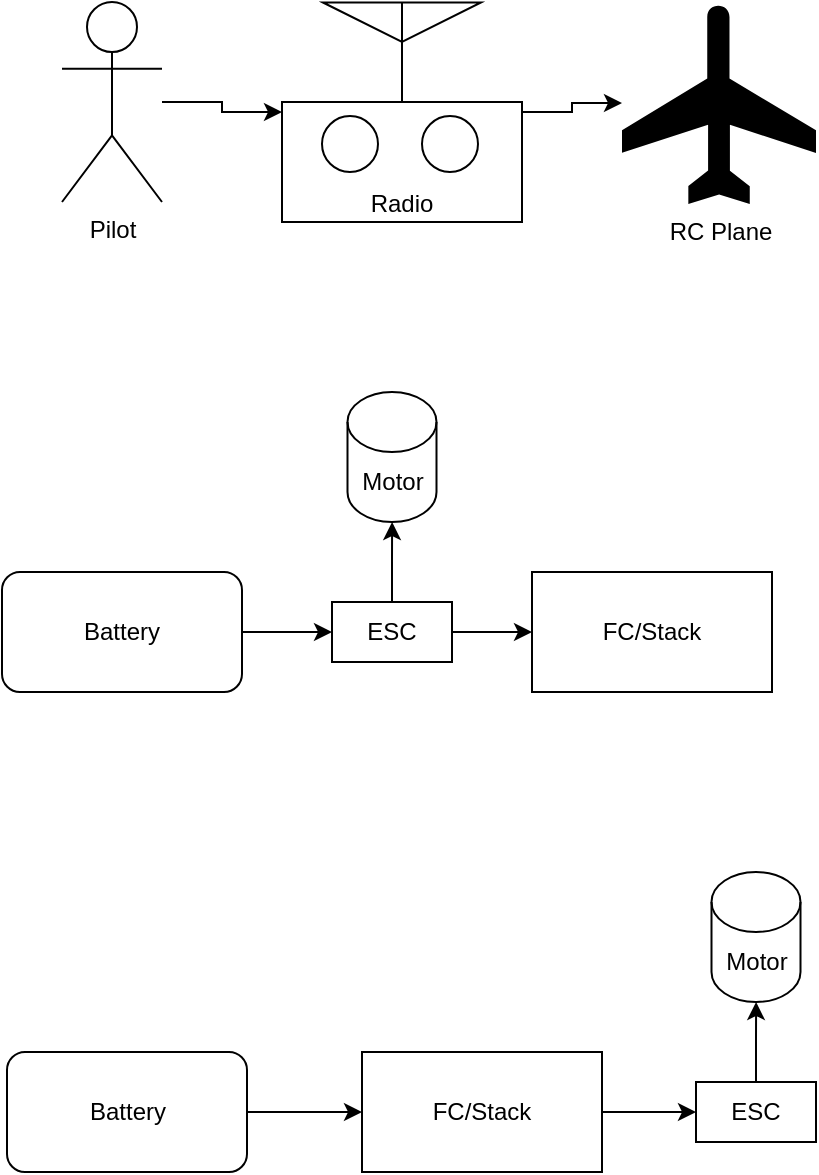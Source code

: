 <mxfile version="22.1.22" type="embed">
  <diagram id="23iRSUPoRavnBvh4doch" name="Page-1">
    <mxGraphModel dx="1321" dy="778" grid="1" gridSize="10" guides="1" tooltips="1" connect="1" arrows="1" fold="1" page="1" pageScale="1" pageWidth="827" pageHeight="1169" math="0" shadow="0">
      <root>
        <mxCell id="0" />
        <mxCell id="1" parent="0" />
        <mxCell id="30" value="" style="group" vertex="1" connectable="0" parent="1">
          <mxGeometry x="140" y="650" width="385" height="150" as="geometry" />
        </mxCell>
        <mxCell id="14" value="Battery" style="rounded=1;whiteSpace=wrap;html=1;" vertex="1" parent="30">
          <mxGeometry y="90" width="120" height="60" as="geometry" />
        </mxCell>
        <mxCell id="15" value="ESC" style="rounded=0;whiteSpace=wrap;html=1;" vertex="1" parent="30">
          <mxGeometry x="165" y="105" width="60" height="30" as="geometry" />
        </mxCell>
        <mxCell id="18" style="edgeStyle=orthogonalEdgeStyle;rounded=0;orthogonalLoop=1;jettySize=auto;html=1;exitX=1;exitY=0.5;exitDx=0;exitDy=0;entryX=0;entryY=0.5;entryDx=0;entryDy=0;" edge="1" parent="30" source="14" target="15">
          <mxGeometry relative="1" as="geometry" />
        </mxCell>
        <mxCell id="16" value="FC/Stack" style="rounded=0;whiteSpace=wrap;html=1;" vertex="1" parent="30">
          <mxGeometry x="265" y="90" width="120" height="60" as="geometry" />
        </mxCell>
        <mxCell id="19" value="" style="edgeStyle=orthogonalEdgeStyle;rounded=0;orthogonalLoop=1;jettySize=auto;html=1;" edge="1" parent="30" source="15" target="16">
          <mxGeometry relative="1" as="geometry" />
        </mxCell>
        <mxCell id="17" value="Motor" style="shape=cylinder3;whiteSpace=wrap;html=1;boundedLbl=1;backgroundOutline=1;size=15;" vertex="1" parent="30">
          <mxGeometry x="172.75" width="44.5" height="65" as="geometry" />
        </mxCell>
        <mxCell id="20" value="" style="edgeStyle=orthogonalEdgeStyle;rounded=0;orthogonalLoop=1;jettySize=auto;html=1;" edge="1" parent="30" source="15" target="17">
          <mxGeometry relative="1" as="geometry" />
        </mxCell>
        <mxCell id="31" value="" style="group" vertex="1" connectable="0" parent="1">
          <mxGeometry x="142.5" y="890" width="404.5" height="150" as="geometry" />
        </mxCell>
        <mxCell id="22" value="Battery" style="rounded=1;whiteSpace=wrap;html=1;" vertex="1" parent="31">
          <mxGeometry y="90" width="120" height="60" as="geometry" />
        </mxCell>
        <mxCell id="25" value="ESC" style="rounded=0;whiteSpace=wrap;html=1;" vertex="1" parent="31">
          <mxGeometry x="344.5" y="105" width="60" height="30" as="geometry" />
        </mxCell>
        <mxCell id="29" value="" style="edgeStyle=orthogonalEdgeStyle;rounded=0;orthogonalLoop=1;jettySize=auto;html=1;" edge="1" parent="31" source="26" target="25">
          <mxGeometry relative="1" as="geometry" />
        </mxCell>
        <mxCell id="26" value="FC/Stack" style="rounded=0;whiteSpace=wrap;html=1;" vertex="1" parent="31">
          <mxGeometry x="177.5" y="90" width="120" height="60" as="geometry" />
        </mxCell>
        <mxCell id="28" value="" style="edgeStyle=orthogonalEdgeStyle;rounded=0;orthogonalLoop=1;jettySize=auto;html=1;" edge="1" parent="31" source="22" target="26">
          <mxGeometry relative="1" as="geometry" />
        </mxCell>
        <mxCell id="27" value="Motor" style="shape=cylinder3;whiteSpace=wrap;html=1;boundedLbl=1;backgroundOutline=1;size=15;" vertex="1" parent="31">
          <mxGeometry x="352.25" width="44.5" height="65" as="geometry" />
        </mxCell>
        <mxCell id="24" value="" style="edgeStyle=orthogonalEdgeStyle;rounded=0;orthogonalLoop=1;jettySize=auto;html=1;" edge="1" source="25" target="27" parent="31">
          <mxGeometry relative="1" as="geometry" />
        </mxCell>
        <mxCell id="34" value="" style="group" vertex="1" connectable="0" parent="1">
          <mxGeometry x="170" y="455" width="377" height="110" as="geometry" />
        </mxCell>
        <mxCell id="2" value="RC Plane" style="shape=mxgraph.signs.transportation.airplane_6;html=1;pointerEvents=1;fillColor=#000000;strokeColor=none;verticalLabelPosition=bottom;verticalAlign=top;align=center;" vertex="1" parent="34">
          <mxGeometry x="280" width="97" height="101" as="geometry" />
        </mxCell>
        <mxCell id="5" value="Pilot" style="shape=umlActor;verticalLabelPosition=bottom;verticalAlign=top;html=1;outlineConnect=0;" vertex="1" parent="34">
          <mxGeometry width="50" height="100" as="geometry" />
        </mxCell>
        <mxCell id="33" value="" style="edgeStyle=orthogonalEdgeStyle;rounded=0;orthogonalLoop=1;jettySize=auto;html=1;" edge="1" parent="34" source="11" target="2">
          <mxGeometry relative="1" as="geometry" />
        </mxCell>
        <mxCell id="11" value="" style="group;movable=1;resizable=1;rotatable=1;deletable=1;editable=1;locked=0;connectable=1;" vertex="1" connectable="0" parent="34">
          <mxGeometry x="110" width="120" height="110" as="geometry" />
        </mxCell>
        <mxCell id="6" value="Radio" style="rounded=0;whiteSpace=wrap;html=1;verticalAlign=bottom;movable=0;resizable=0;rotatable=0;deletable=0;editable=0;locked=1;connectable=0;" vertex="1" parent="11">
          <mxGeometry y="50" width="120" height="60" as="geometry" />
        </mxCell>
        <mxCell id="7" value="" style="ellipse;whiteSpace=wrap;html=1;aspect=fixed;movable=0;resizable=0;rotatable=0;deletable=0;editable=0;locked=1;connectable=0;" vertex="1" parent="11">
          <mxGeometry x="20" y="57" width="28" height="28" as="geometry" />
        </mxCell>
        <mxCell id="8" value="" style="ellipse;whiteSpace=wrap;html=1;aspect=fixed;movable=0;resizable=0;rotatable=0;deletable=0;editable=0;locked=1;connectable=0;" vertex="1" parent="11">
          <mxGeometry x="70" y="57" width="28" height="28" as="geometry" />
        </mxCell>
        <mxCell id="9" value="" style="verticalLabelPosition=bottom;shadow=0;dashed=0;align=center;html=1;verticalAlign=top;shape=mxgraph.electrical.radio.aerial_-_antenna_2;movable=0;resizable=0;rotatable=0;deletable=0;editable=0;locked=1;connectable=0;" vertex="1" parent="11">
          <mxGeometry x="20.5" width="79" height="50" as="geometry" />
        </mxCell>
        <mxCell id="32" value="" style="edgeStyle=orthogonalEdgeStyle;rounded=0;orthogonalLoop=1;jettySize=auto;html=1;" edge="1" parent="34" source="5" target="11">
          <mxGeometry relative="1" as="geometry" />
        </mxCell>
      </root>
    </mxGraphModel>
  </diagram>
</mxfile>
